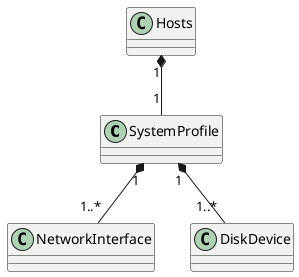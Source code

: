 @startuml

class SystemProfile
class Hosts
class NetworkInterface
class DiskDevice


Hosts "1" *-- "1" SystemProfile
SystemProfile "1" *-- "1..*" NetworkInterface
SystemProfile "1" *-- "1..*" DiskDevice

@enduml
